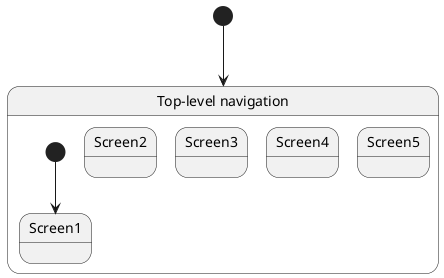 @startuml

state "Top-level navigation" as TopLevelNavigation

[*] --> TopLevelNavigation
state TopLevelNavigation {
[*] --> Screen1
state Screen2 
state Screen3 
state Screen4 
state Screen5 
}
@enduml